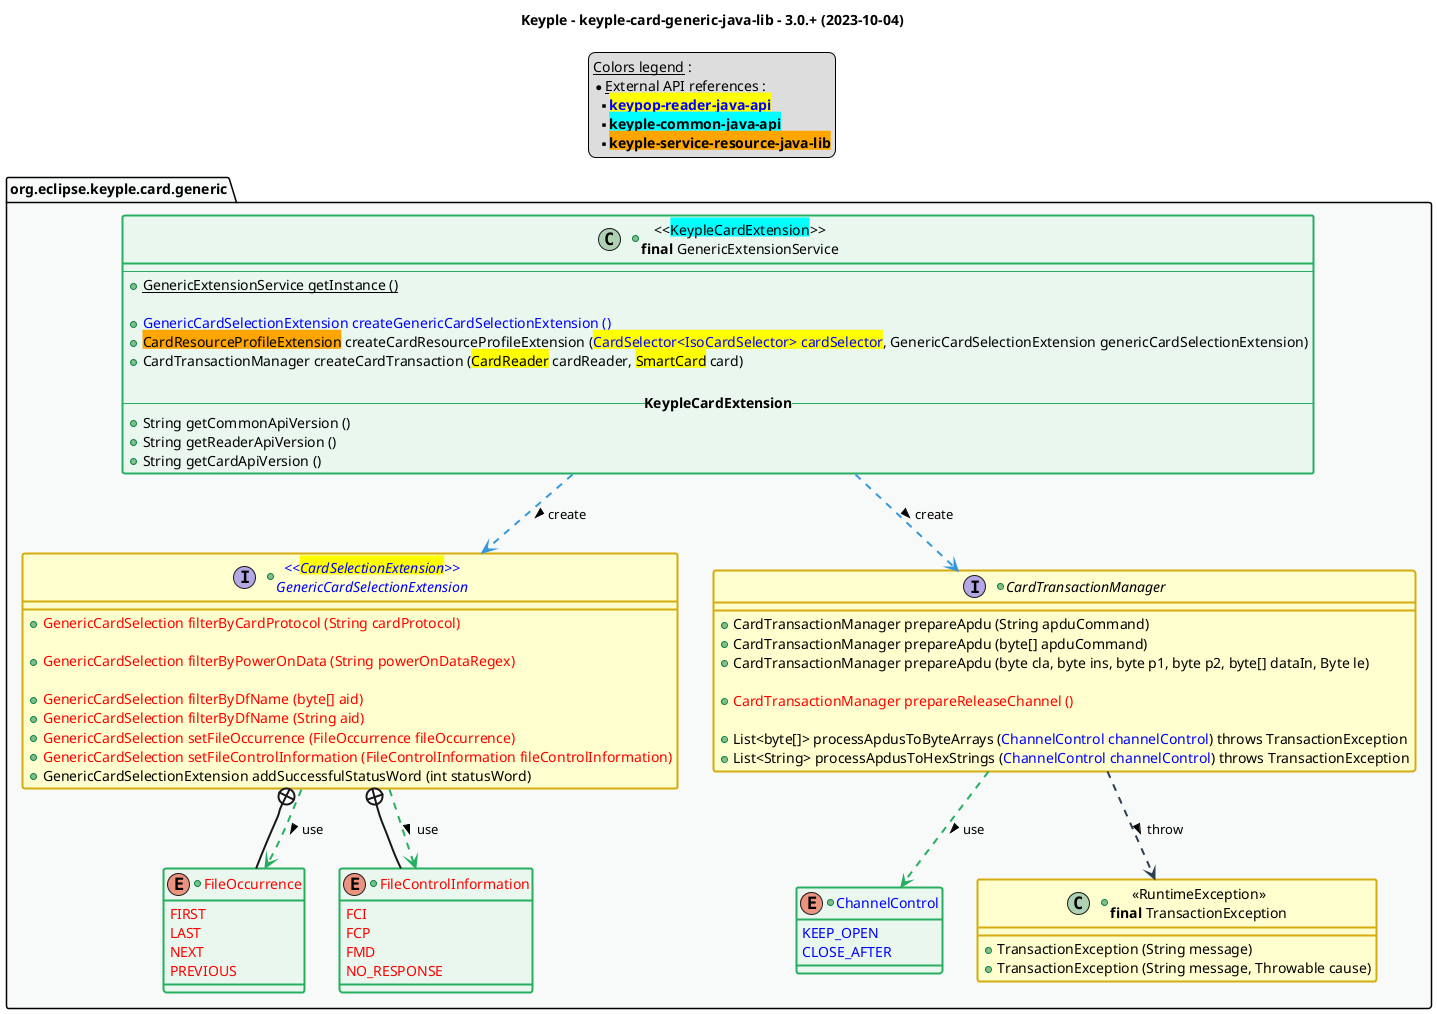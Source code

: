 @startuml
title
    Keyple - keyple-card-generic-java-lib - 3.0.+ (2023-10-04)
end title

' == THEME ==

'Couleurs issues de : https://htmlcolorcodes.com/fr/tableau-de-couleur/tableau-de-couleur-design-plat/
!define C_GREY1 F8F9F9
!define C_GREY2 F2F3F4
!define C_GREY3 E5E7E9
!define C_GREY4 D7DBDD
!define C_GREY5 CACFD2
!define C_GREY6 BDC3C7
!define C_LINK 3498DB
!define C_USE 27AE60
!define C_THROW 2C3E50

' -- Styles that don't work with new version of plantuml --
skinparam stereotypeABorderColor #A9DCDF
skinparam stereotypeIBorderColor #B4A7E5
skinparam stereotypeCBorderColor #ADD1B2
skinparam stereotypeEBorderColor #EB93DF
' -- END --

skinparam ClassBorderThickness 2
skinparam ArrowThickness 2

' Yellow
skinparam ClassBackgroundColor #FEFECE
skinparam ClassBorderColor #D4AC0D
' Red
skinparam ClassBackgroundColor<<red>> #FDEDEC
skinparam ClassBorderColor<<red>> #E74C3C
hide <<red>> stereotype
' Purple
skinparam ClassBackgroundColor<<purple>> #F4ECF7
skinparam ClassBorderColor<<purple>> #8E44AD
hide <<purple>> stereotype
' blue
skinparam ClassBackgroundColor<<blue>> #EBF5FB
skinparam ClassBorderColor<<blue>> #3498DB
hide <<blue>> stereotype
' Green
skinparam ClassBackgroundColor<<green>> #E9F7EF
skinparam ClassBorderColor<<green>> #27AE60
hide <<green>> stereotype
' Grey
skinparam ClassBackgroundColor<<grey>> #EAECEE
skinparam ClassBorderColor<<grey>> #2C3E50
hide <<grey>> stereotype

' == CONTENT ==

legend top
    __Colors legend__ :
    * __External API references__ :
    ** <color:blue><back:yellow>**keypop-reader-java-api**</back>
    ** <back:cyan>**keyple-common-java-api**</back>
    ** <back:orange>**keyple-service-resource-java-lib**</back>
end legend

package "org.eclipse.keyple.card.generic" as generic {
    +class "<<<back:cyan>KeypleCardExtension</back>>>\n**final** GenericExtensionService" as GenericExtensionService <<green>> {
        --
        +{static} GenericExtensionService getInstance ()

        +<color:blue>GenericCardSelectionExtension createGenericCardSelectionExtension ()
        +<back:orange>CardResourceProfileExtension</back> createCardResourceProfileExtension (<color:blue><back:yellow>CardSelector<IsoCardSelector> cardSelector</back></color>, GenericCardSelectionExtension genericCardSelectionExtension)
        +CardTransactionManager createCardTransaction (<back:yellow>CardReader</back> cardReader, <back:yellow>SmartCard</back> card)

        -- **KeypleCardExtension** --
        +String getCommonApiVersion ()
        +String getReaderApiVersion ()
        +String getCardApiVersion ()
    }
    +interface "<color:blue><<<back:yellow>CardSelectionExtension</back>>>\n<color:blue>GenericCardSelectionExtension" as GenericCardSelectionExtension {
        +<color:red>GenericCardSelection filterByCardProtocol (String cardProtocol)

        +<color:red>GenericCardSelection filterByPowerOnData (String powerOnDataRegex)

        +<color:red>GenericCardSelection filterByDfName (byte[] aid)
        +<color:red>GenericCardSelection filterByDfName (String aid)
        +<color:red>GenericCardSelection setFileOccurrence (FileOccurrence fileOccurrence)
        +<color:red>GenericCardSelection setFileControlInformation (FileControlInformation fileControlInformation)
        +GenericCardSelectionExtension addSuccessfulStatusWord (int statusWord)
    }
    +enum "<color:red>FileOccurrence" as FileOccurrence <<green>> {
        <color:red>FIRST
        <color:red>LAST
        <color:red>NEXT
        <color:red>PREVIOUS
    }
    +enum "<color:red>FileControlInformation" as FileControlInformation <<green>> {
        <color:red>FCI
        <color:red>FCP
        <color:red>FMD
        <color:red>NO_RESPONSE
    }
    +interface CardTransactionManager {
        +CardTransactionManager prepareApdu (String apduCommand)
        +CardTransactionManager prepareApdu (byte[] apduCommand)
        +CardTransactionManager prepareApdu (byte cla, byte ins, byte p1, byte p2, byte[] dataIn, Byte le)

        +<color:red>CardTransactionManager prepareReleaseChannel ()

        +List<byte[]> processApdusToByteArrays (<color:blue>ChannelControl channelControl</color>) throws TransactionException
        +List<String> processApdusToHexStrings (<color:blue>ChannelControl channelControl</color>) throws TransactionException
    }
    +enum "<color:blue>ChannelControl" as ChannelControl <<green>> {
        <color:blue>KEEP_OPEN
        <color:blue>CLOSE_AFTER
    }
    +class "<<RuntimeException>>\n**final** TransactionException" as TransactionException {
        +TransactionException (String message)
        +TransactionException (String message, Throwable cause)
    }
}

' Associations

' == LAYOUT ==

GenericExtensionService ..> GenericCardSelectionExtension #C_LINK : create >
GenericExtensionService ..> CardTransactionManager #C_LINK : create >

GenericCardSelectionExtension +-- FileOccurrence
GenericCardSelectionExtension ..> FileOccurrence #C_USE : use >
GenericCardSelectionExtension +-- FileControlInformation
GenericCardSelectionExtension ..> FileControlInformation #C_USE : use >

CardTransactionManager ..> ChannelControl #C_USE : use >
CardTransactionManager ..> TransactionException #C_THROW : throw >

' == STYLE ==

package generic #C_GREY1 {}


@enduml